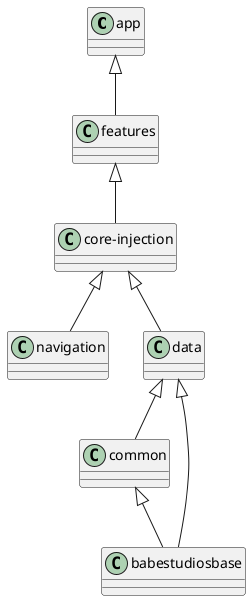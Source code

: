 @startuml

app <|-- features
features <|-- "core-injection"
"core-injection" <|-- navigation
"core-injection" <|-- data
data <|-- common
data <|-- babestudiosbase
common <|-- babestudiosbase

@enduml